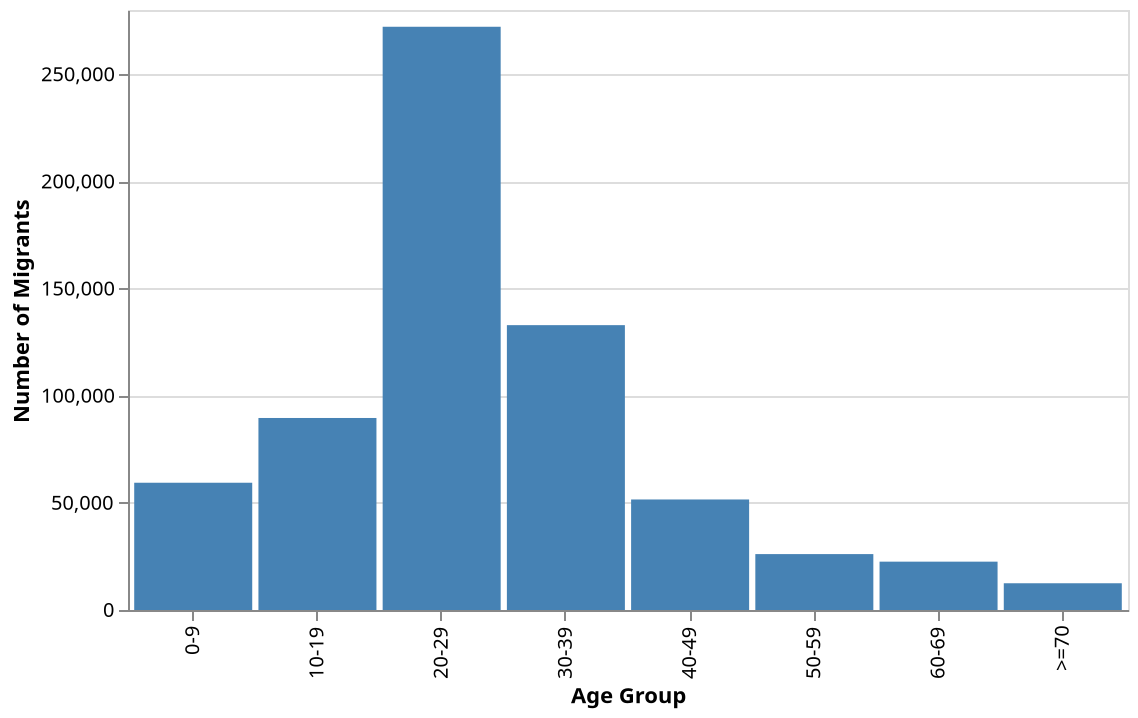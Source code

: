 {
  "$schema": "https://vega.github.io/schema/vega-lite/v6.json",
  "description": "Migrants in Australia by age group",
  "width": 500,
  "height": 300,
  "data": {
    "values": [
      {"category": "0-9", "amount": 59390},
      {"category": "10-19", "amount": 89610},
      {"category": "20-29", "amount": 272180},
      {"category": "30-39", "amount": 132930},
      {"category": "40-49", "amount": 51580},
      {"category": "50-59", "amount": 26090},
      {"category": "60-69", "amount": 22560},
      {"category": ">=70", "amount": 12480}
    ]
  },
  "params": [
    {
      "name": "highlight",
      "select": {
        "type": "point",
        "fields": ["category"],
        "on": "pointerover",
        "clear": "pointerout"
      }
    }
  ],
  "mark": {"type": "bar", "tooltip": true},
  "encoding": {
    "x": {
      "field": "category",
      "type": "nominal",
      "axis": {"title": "Age Group"}
    },
    "y": {
      "field": "amount",
      "type": "quantitative",
      "axis": {"title": "Number of Migrants"}
    },
    "color": {
      "condition": {"param": "highlight", "value": "steelblue"},
      "value": "grey"
    }
  },
  "config": {
    "bar": {"binSpacing": 0},
    "scale": {"bandPaddingInner": 0.05, "bandPaddingOuter": 0.05}
  }
}
